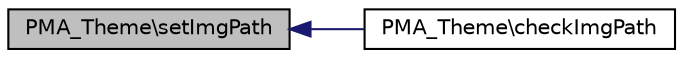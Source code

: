 digraph G
{
  edge [fontname="Helvetica",fontsize="10",labelfontname="Helvetica",labelfontsize="10"];
  node [fontname="Helvetica",fontsize="10",shape=record];
  rankdir="LR";
  Node1 [label="PMA_Theme\\setImgPath",height=0.2,width=0.4,color="black", fillcolor="grey75", style="filled" fontcolor="black"];
  Node1 -> Node2 [dir="back",color="midnightblue",fontsize="10",style="solid",fontname="Helvetica"];
  Node2 [label="PMA_Theme\\checkImgPath",height=0.2,width=0.4,color="black", fillcolor="white", style="filled",URL="$classPMA__Theme.html#af6194fd518840c8d9c22c102a18dd7a4",tooltip="checks image path for existance - if not found use img from original theme"];
}
